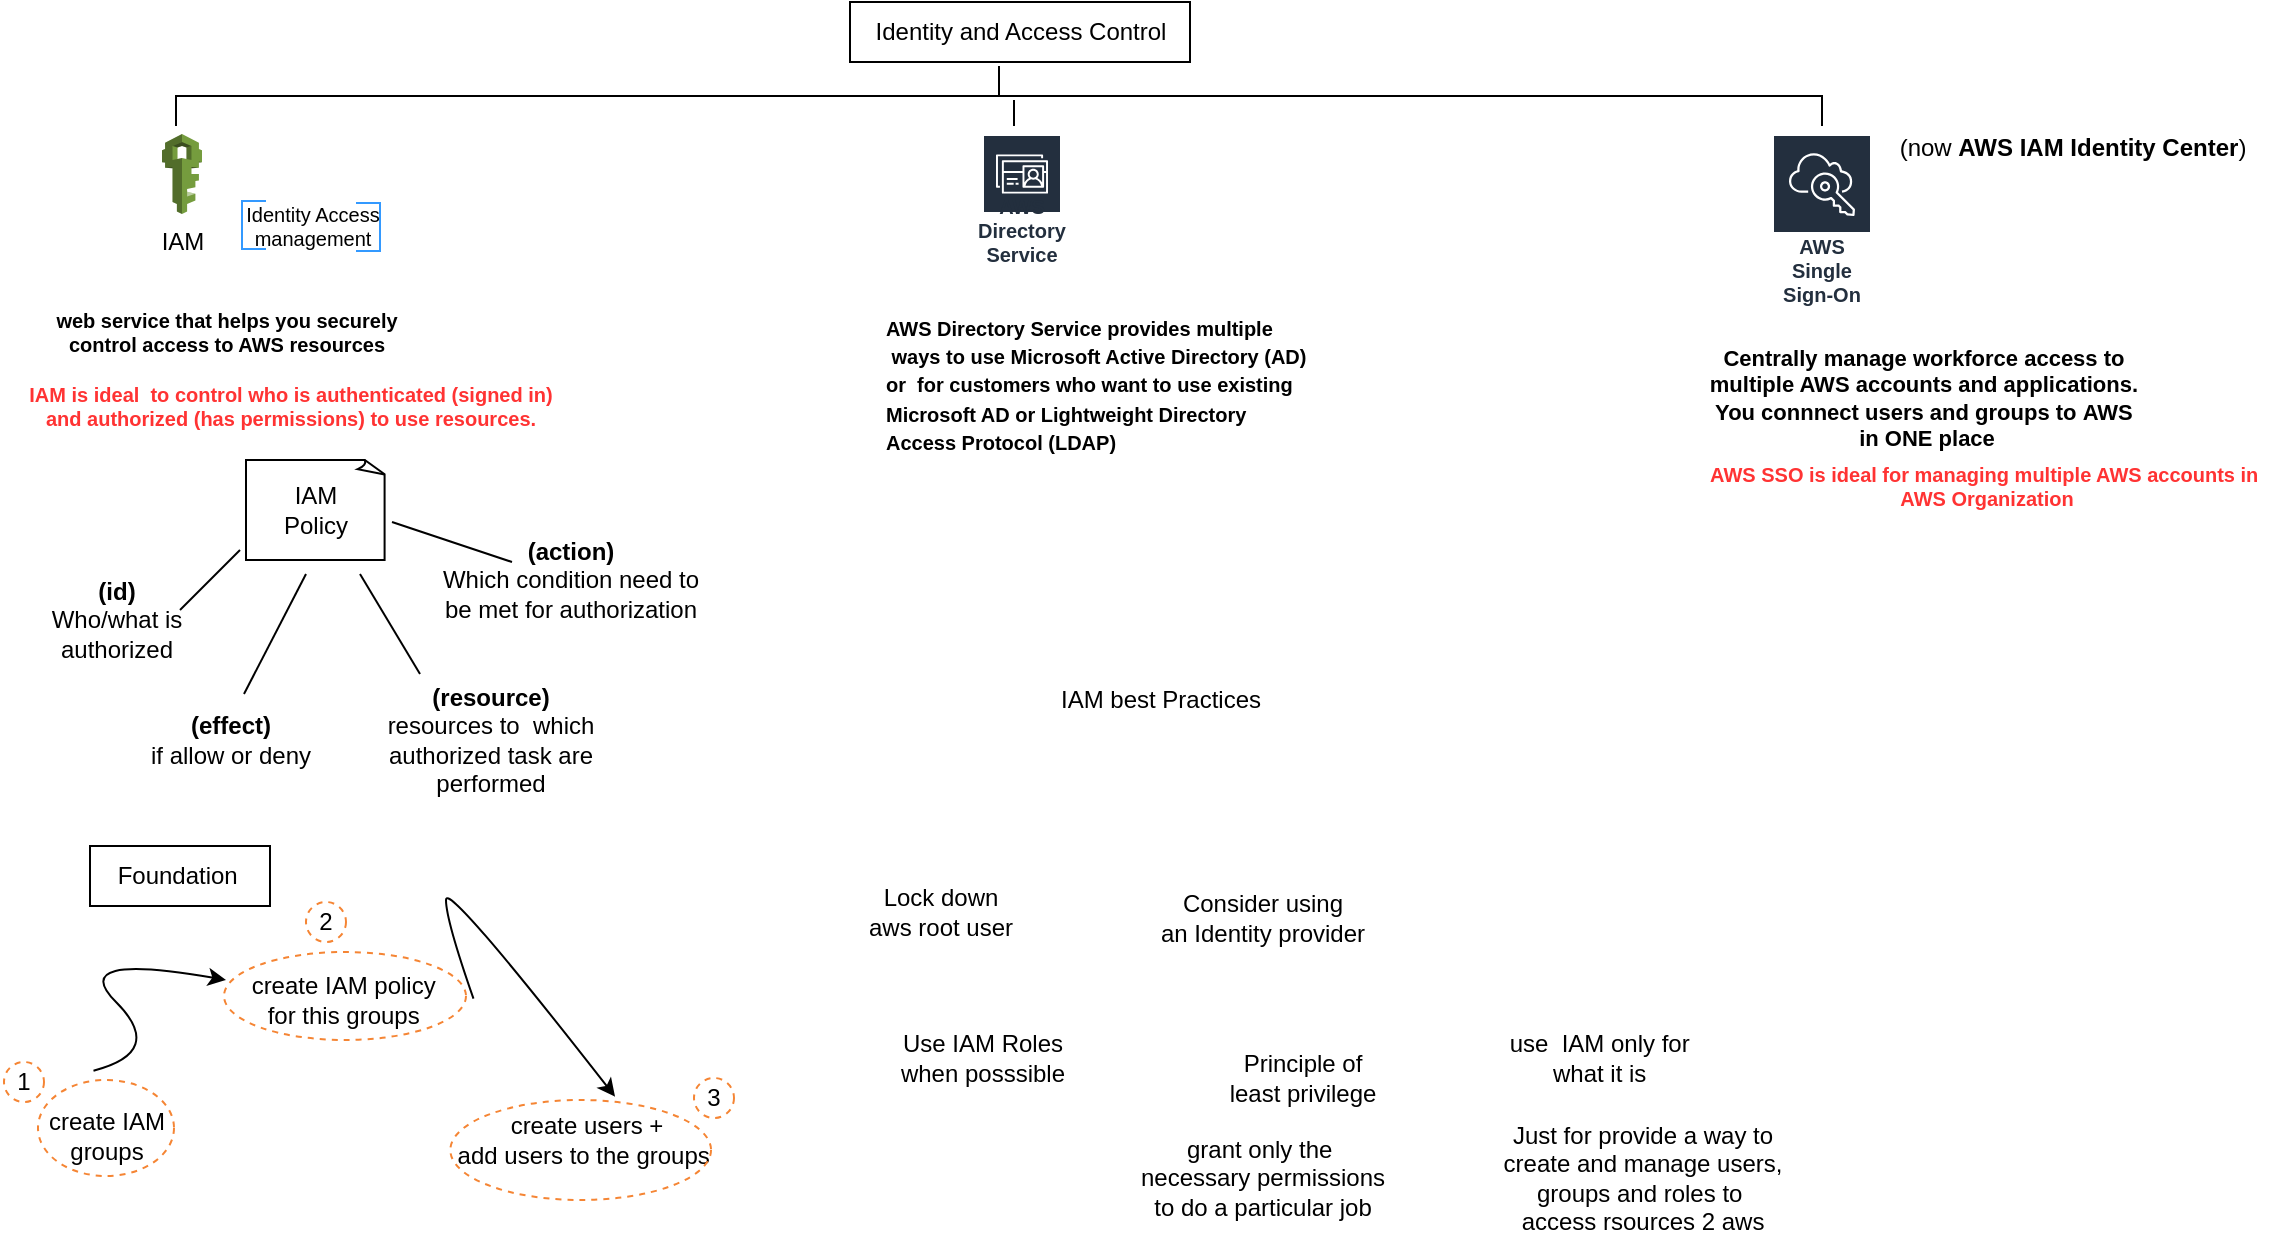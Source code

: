<mxfile version="20.2.2" type="github">
  <diagram id="OgJnFtuqC-TfCC11IxQE" name="Page-1">
    <mxGraphModel dx="804" dy="550" grid="1" gridSize="10" guides="1" tooltips="1" connect="1" arrows="1" fold="1" page="1" pageScale="1" pageWidth="1169" pageHeight="827" math="0" shadow="0">
      <root>
        <mxCell id="0" />
        <mxCell id="1" parent="0" />
        <mxCell id="KO169NFU9r2nEMWuAxQc-47" value="" style="group" parent="1" vertex="1" connectable="0">
          <mxGeometry x="242" y="571" width="150" height="50" as="geometry" />
        </mxCell>
        <mxCell id="KO169NFU9r2nEMWuAxQc-41" value="create users +&lt;br&gt;add users to the groups&amp;nbsp;" style="text;html=1;align=center;verticalAlign=middle;resizable=0;points=[];autosize=1;strokeColor=none;fillColor=none;fontSize=12;fontColor=#000000;" parent="KO169NFU9r2nEMWuAxQc-47" vertex="1">
          <mxGeometry x="-5.172" width="150" height="40" as="geometry" />
        </mxCell>
        <mxCell id="KO169NFU9r2nEMWuAxQc-44" value="" style="ellipse;whiteSpace=wrap;html=1;fontSize=12;fontColor=#000000;strokeColor=#F58534;fillColor=none;dashed=1;" parent="KO169NFU9r2nEMWuAxQc-47" vertex="1">
          <mxGeometry x="2.172" width="130.345" height="50" as="geometry" />
        </mxCell>
        <mxCell id="KO169NFU9r2nEMWuAxQc-45" value="" style="group" parent="1" vertex="1" connectable="0">
          <mxGeometry x="32" y="561" width="80" height="48" as="geometry" />
        </mxCell>
        <mxCell id="KO169NFU9r2nEMWuAxQc-39" value="create IAM &lt;br&gt;groups" style="text;html=1;align=center;verticalAlign=middle;resizable=0;points=[];autosize=1;strokeColor=none;fillColor=none;fontSize=12;fontColor=#000000;" parent="KO169NFU9r2nEMWuAxQc-45" vertex="1">
          <mxGeometry y="8" width="80" height="40" as="geometry" />
        </mxCell>
        <mxCell id="KO169NFU9r2nEMWuAxQc-42" value="" style="ellipse;whiteSpace=wrap;html=1;fontSize=12;fontColor=#000000;strokeColor=#F58534;fillColor=none;dashed=1;" parent="KO169NFU9r2nEMWuAxQc-45" vertex="1">
          <mxGeometry x="6" width="68" height="48" as="geometry" />
        </mxCell>
        <mxCell id="KO169NFU9r2nEMWuAxQc-6" value="&lt;font color=&quot;#000000&quot; style=&quot;&quot;&gt;&lt;span style=&quot;font-size: 12px;&quot;&gt;(now&amp;nbsp;&lt;b&gt;AWS IAM Identity Center&lt;/b&gt;&lt;/span&gt;&lt;span style=&quot;font-size: 12px;&quot;&gt;)&lt;/span&gt;&lt;/font&gt;" style="text;html=1;align=center;verticalAlign=middle;resizable=0;points=[];autosize=1;strokeColor=none;fillColor=none;fontSize=10;fontColor=#FF3333;" parent="1" vertex="1">
          <mxGeometry x="955" y="80" width="200" height="30" as="geometry" />
        </mxCell>
        <mxCell id="KO169NFU9r2nEMWuAxQc-1" value="Identity and Access Control" style="text;html=1;align=center;verticalAlign=middle;resizable=0;points=[];autosize=1;strokeColor=default;fillColor=none;" parent="1" vertex="1">
          <mxGeometry x="444" y="22" width="170" height="30" as="geometry" />
        </mxCell>
        <mxCell id="KO169NFU9r2nEMWuAxQc-5" value="&lt;font style=&quot;font-size: 10px;&quot;&gt;&lt;b style=&quot;&quot;&gt;AWS Directory Service provides multiple&lt;br&gt;&amp;nbsp;ways to use Microsoft Active Directory (AD) &lt;br&gt;or&amp;nbsp;&amp;nbsp;for customers who want to use existing &lt;br&gt;Microsoft AD or Lightweight Directory &lt;br&gt;Access Protocol (LDAP)&lt;/b&gt;&lt;/font&gt;" style="text;html=1;align=left;verticalAlign=middle;resizable=0;points=[];autosize=1;strokeColor=none;fillColor=none;" parent="1" vertex="1">
          <mxGeometry x="460" y="167.5" width="230" height="90" as="geometry" />
        </mxCell>
        <mxCell id="KO169NFU9r2nEMWuAxQc-12" value="&lt;div style=&quot;font-size: 11px;&quot;&gt;&lt;b&gt;&lt;font style=&quot;font-size: 11px;&quot;&gt;Centrally manage workforce access to&amp;nbsp;&lt;/font&gt;&lt;/b&gt;&lt;/div&gt;&lt;div style=&quot;font-size: 11px;&quot;&gt;&lt;b&gt;&lt;font style=&quot;font-size: 11px;&quot;&gt;multiple AWS accounts and applications.&amp;nbsp;&lt;/font&gt;&lt;/b&gt;&lt;/div&gt;&lt;div style=&quot;font-size: 11px;&quot;&gt;&lt;b&gt;&lt;font style=&quot;font-size: 11px;&quot;&gt;You connnect users and groups to&amp;nbsp;&lt;/font&gt;&lt;/b&gt;&lt;b style=&quot;background-color: initial;&quot;&gt;AWS&amp;nbsp;&lt;/b&gt;&lt;/div&gt;&lt;div style=&quot;font-size: 11px;&quot;&gt;&lt;b style=&quot;background-color: initial;&quot;&gt;in ONE place&lt;/b&gt;&lt;/div&gt;" style="text;html=1;align=center;verticalAlign=middle;resizable=0;points=[];autosize=1;strokeColor=none;fillColor=none;fontSize=12;fontColor=#000000;" parent="1" vertex="1">
          <mxGeometry x="862" y="184.5" width="240" height="70" as="geometry" />
        </mxCell>
        <mxCell id="KO169NFU9r2nEMWuAxQc-14" value="Identity Access&lt;br&gt;management" style="text;html=1;align=center;verticalAlign=middle;resizable=0;points=[];autosize=1;strokeColor=none;fillColor=none;fontSize=10;fontColor=#000000;" parent="1" vertex="1">
          <mxGeometry x="130" y="114" width="90" height="40" as="geometry" />
        </mxCell>
        <mxCell id="KO169NFU9r2nEMWuAxQc-17" value="" style="strokeWidth=1;html=1;shape=mxgraph.flowchart.annotation_1;align=left;pointerEvents=1;fontColor=#000033;fillColor=none;strokeColor=#3399FF;" parent="1" vertex="1">
          <mxGeometry x="140" y="121.5" width="12" height="24" as="geometry" />
        </mxCell>
        <mxCell id="KO169NFU9r2nEMWuAxQc-18" value="" style="strokeWidth=1;html=1;shape=mxgraph.flowchart.annotation_1;align=left;pointerEvents=1;fontColor=#000033;fillColor=none;direction=west;strokeColor=#3399FF;" parent="1" vertex="1">
          <mxGeometry x="197" y="122.5" width="12" height="24" as="geometry" />
        </mxCell>
        <mxCell id="KO169NFU9r2nEMWuAxQc-19" value="AWS SSO is ideal for managing multiple AWS accounts in&amp;nbsp;&lt;br&gt;AWS Organization" style="text;html=1;align=center;verticalAlign=middle;resizable=0;points=[];autosize=1;strokeColor=none;fillColor=none;fontSize=10;fontColor=#FF3333;fontStyle=1" parent="1" vertex="1">
          <mxGeometry x="862" y="244" width="300" height="40" as="geometry" />
        </mxCell>
        <mxCell id="KO169NFU9r2nEMWuAxQc-20" value="&lt;font color=&quot;#000000&quot;&gt;web service that helps you securely &lt;br&gt;control access to AWS resources&lt;/font&gt;" style="text;html=1;align=center;verticalAlign=middle;resizable=0;points=[];autosize=1;strokeColor=none;fillColor=none;fontSize=10;fontColor=#FF3333;fontStyle=1" parent="1" vertex="1">
          <mxGeometry x="37" y="166.5" width="190" height="40" as="geometry" />
        </mxCell>
        <mxCell id="KO169NFU9r2nEMWuAxQc-21" value="&lt;font color=&quot;#ff3333&quot;&gt;&lt;b&gt;IAM is ideal&amp;nbsp; to control&amp;nbsp;who is authenticated (signed in)&lt;br&gt;&amp;nbsp;and authorized (has permissions) to use resources.&amp;nbsp;&lt;/b&gt;&lt;/font&gt;" style="text;html=1;align=center;verticalAlign=middle;resizable=0;points=[];autosize=1;strokeColor=none;fillColor=none;fontSize=10;fontColor=#000000;" parent="1" vertex="1">
          <mxGeometry x="19" y="204" width="290" height="40" as="geometry" />
        </mxCell>
        <mxCell id="KO169NFU9r2nEMWuAxQc-24" value="IAM" style="outlineConnect=0;dashed=0;verticalLabelPosition=bottom;verticalAlign=top;align=center;html=1;shape=mxgraph.aws3.iam;fillColor=#759C3E;gradientColor=none;fontSize=12;fontColor=#000000;strokeColor=#000000;" parent="1" vertex="1">
          <mxGeometry x="100" y="88" width="20" height="40" as="geometry" />
        </mxCell>
        <mxCell id="KO169NFU9r2nEMWuAxQc-26" value="AWS Directory Service" style="sketch=0;outlineConnect=0;fontColor=#232F3E;gradientColor=none;strokeColor=#ffffff;fillColor=#232F3E;dashed=0;verticalLabelPosition=middle;verticalAlign=bottom;align=center;html=1;whiteSpace=wrap;fontSize=10;fontStyle=1;spacing=3;shape=mxgraph.aws4.productIcon;prIcon=mxgraph.aws4.directory_service;" parent="1" vertex="1">
          <mxGeometry x="510" y="88" width="40" height="70" as="geometry" />
        </mxCell>
        <mxCell id="KO169NFU9r2nEMWuAxQc-27" value="AWS Single Sign-On" style="sketch=0;outlineConnect=0;fontColor=#232F3E;gradientColor=none;strokeColor=#ffffff;fillColor=#232F3E;dashed=0;verticalLabelPosition=middle;verticalAlign=bottom;align=center;html=1;whiteSpace=wrap;fontSize=10;fontStyle=1;spacing=3;shape=mxgraph.aws4.productIcon;prIcon=mxgraph.aws4.single_sign_on;" parent="1" vertex="1">
          <mxGeometry x="905" y="88" width="50" height="90" as="geometry" />
        </mxCell>
        <mxCell id="KO169NFU9r2nEMWuAxQc-29" value="IAM&lt;br&gt;Policy" style="whiteSpace=wrap;html=1;shape=mxgraph.basic.document;fontSize=12;fontColor=#000000;strokeColor=#000000;fillColor=none;" parent="1" vertex="1">
          <mxGeometry x="142" y="251" width="70" height="50" as="geometry" />
        </mxCell>
        <mxCell id="KO169NFU9r2nEMWuAxQc-30" value="&lt;b&gt;(id)&lt;br&gt;&lt;/b&gt;Who/what is &lt;br&gt;authorized" style="text;html=1;align=center;verticalAlign=middle;resizable=0;points=[];autosize=1;strokeColor=none;fillColor=none;fontSize=12;fontColor=#000000;" parent="1" vertex="1">
          <mxGeometry x="32" y="301" width="90" height="60" as="geometry" />
        </mxCell>
        <mxCell id="KO169NFU9r2nEMWuAxQc-31" value="&lt;b&gt;(action)&lt;/b&gt;&lt;br&gt;Which condition need to &lt;br&gt;be met for authorization" style="text;html=1;align=center;verticalAlign=middle;resizable=0;points=[];autosize=1;strokeColor=none;fillColor=none;fontSize=12;fontColor=#000000;" parent="1" vertex="1">
          <mxGeometry x="229" y="281" width="150" height="60" as="geometry" />
        </mxCell>
        <mxCell id="KO169NFU9r2nEMWuAxQc-32" value="&lt;b&gt;(effect)&lt;/b&gt;&lt;br&gt;if allow or deny&lt;br&gt;" style="text;html=1;align=center;verticalAlign=middle;resizable=0;points=[];autosize=1;strokeColor=none;fillColor=none;fontSize=12;fontColor=#000000;" parent="1" vertex="1">
          <mxGeometry x="84" y="371" width="100" height="40" as="geometry" />
        </mxCell>
        <mxCell id="KO169NFU9r2nEMWuAxQc-33" value="&lt;b&gt;(resource)&lt;/b&gt;&lt;br&gt;resources to&amp;nbsp; which &lt;br&gt;authorized task are &lt;br&gt;performed" style="text;html=1;align=center;verticalAlign=middle;resizable=0;points=[];autosize=1;strokeColor=none;fillColor=none;fontSize=12;fontColor=#000000;" parent="1" vertex="1">
          <mxGeometry x="199" y="356" width="130" height="70" as="geometry" />
        </mxCell>
        <mxCell id="KO169NFU9r2nEMWuAxQc-34" value="" style="endArrow=none;html=1;rounded=0;fontSize=12;fontColor=#000000;" parent="1" edge="1">
          <mxGeometry width="50" height="50" relative="1" as="geometry">
            <mxPoint x="109" y="326" as="sourcePoint" />
            <mxPoint x="139" y="296" as="targetPoint" />
          </mxGeometry>
        </mxCell>
        <mxCell id="KO169NFU9r2nEMWuAxQc-35" value="" style="endArrow=none;html=1;rounded=0;fontSize=12;fontColor=#000000;" parent="1" edge="1">
          <mxGeometry width="50" height="50" relative="1" as="geometry">
            <mxPoint x="141" y="368" as="sourcePoint" />
            <mxPoint x="172" y="308" as="targetPoint" />
          </mxGeometry>
        </mxCell>
        <mxCell id="KO169NFU9r2nEMWuAxQc-36" value="" style="endArrow=none;html=1;rounded=0;fontSize=12;fontColor=#000000;" parent="1" edge="1">
          <mxGeometry width="50" height="50" relative="1" as="geometry">
            <mxPoint x="229" y="358" as="sourcePoint" />
            <mxPoint x="199" y="308" as="targetPoint" />
          </mxGeometry>
        </mxCell>
        <mxCell id="KO169NFU9r2nEMWuAxQc-37" value="" style="endArrow=none;html=1;rounded=0;fontSize=12;fontColor=#000000;" parent="1" edge="1">
          <mxGeometry width="50" height="50" relative="1" as="geometry">
            <mxPoint x="275" y="302" as="sourcePoint" />
            <mxPoint x="215" y="282" as="targetPoint" />
          </mxGeometry>
        </mxCell>
        <mxCell id="KO169NFU9r2nEMWuAxQc-38" value="Foundation&amp;nbsp;" style="text;html=1;align=center;verticalAlign=middle;resizable=0;points=[];autosize=1;strokeColor=#000000;fillColor=none;fontSize=12;fontColor=#000000;" parent="1" vertex="1">
          <mxGeometry x="64" y="444" width="90" height="30" as="geometry" />
        </mxCell>
        <mxCell id="KO169NFU9r2nEMWuAxQc-46" value="" style="group" parent="1" vertex="1" connectable="0">
          <mxGeometry x="131" y="497" width="121" height="44" as="geometry" />
        </mxCell>
        <mxCell id="KO169NFU9r2nEMWuAxQc-43" value="" style="ellipse;whiteSpace=wrap;html=1;fontSize=12;fontColor=#000000;strokeColor=#F58534;fillColor=none;dashed=1;" parent="KO169NFU9r2nEMWuAxQc-46" vertex="1">
          <mxGeometry width="121" height="44" as="geometry" />
        </mxCell>
        <mxCell id="KO169NFU9r2nEMWuAxQc-40" value="create IAM policy&amp;nbsp;&lt;br&gt;for this groups&amp;nbsp;" style="text;html=1;align=center;verticalAlign=middle;resizable=0;points=[];autosize=1;strokeColor=none;fillColor=none;fontSize=12;fontColor=#000000;" parent="KO169NFU9r2nEMWuAxQc-46" vertex="1">
          <mxGeometry x="1" y="4" width="120" height="40" as="geometry" />
        </mxCell>
        <mxCell id="KO169NFU9r2nEMWuAxQc-48" value="" style="curved=1;endArrow=classic;html=1;rounded=0;fontSize=12;fontColor=#000000;exitX=0.408;exitY=-0.097;exitDx=0;exitDy=0;exitPerimeter=0;" parent="1" source="KO169NFU9r2nEMWuAxQc-42" edge="1">
          <mxGeometry width="50" height="50" relative="1" as="geometry">
            <mxPoint x="52" y="547" as="sourcePoint" />
            <mxPoint x="132" y="511" as="targetPoint" />
            <Array as="points">
              <mxPoint x="102" y="547" />
              <mxPoint x="52" y="497" />
            </Array>
          </mxGeometry>
        </mxCell>
        <mxCell id="KO169NFU9r2nEMWuAxQc-49" value="" style="curved=1;endArrow=classic;html=1;rounded=0;fontSize=12;fontColor=#000000;exitX=0.408;exitY=-0.097;exitDx=0;exitDy=0;exitPerimeter=0;entryX=0.598;entryY=-0.041;entryDx=0;entryDy=0;entryPerimeter=0;" parent="1" target="KO169NFU9r2nEMWuAxQc-41" edge="1">
          <mxGeometry width="50" height="50" relative="1" as="geometry">
            <mxPoint x="255.74" y="520.34" as="sourcePoint" />
            <mxPoint x="321.996" y="474.996" as="targetPoint" />
            <Array as="points">
              <mxPoint x="242" y="481" />
              <mxPoint x="241.996" y="460.996" />
            </Array>
          </mxGeometry>
        </mxCell>
        <mxCell id="KO169NFU9r2nEMWuAxQc-50" value="1" style="ellipse;whiteSpace=wrap;html=1;aspect=fixed;dashed=1;fontSize=12;fontColor=#000000;strokeColor=#F58534;fillColor=none;" parent="1" vertex="1">
          <mxGeometry x="21" y="552" width="20" height="20" as="geometry" />
        </mxCell>
        <mxCell id="KO169NFU9r2nEMWuAxQc-55" value="2" style="ellipse;whiteSpace=wrap;html=1;aspect=fixed;dashed=1;fontSize=12;fontColor=#000000;strokeColor=#F58534;fillColor=none;" parent="1" vertex="1">
          <mxGeometry x="172" y="472" width="20" height="20" as="geometry" />
        </mxCell>
        <mxCell id="KO169NFU9r2nEMWuAxQc-57" value="3" style="ellipse;whiteSpace=wrap;html=1;aspect=fixed;dashed=1;fontSize=12;fontColor=#000000;strokeColor=#F58534;fillColor=none;" parent="1" vertex="1">
          <mxGeometry x="366" y="560" width="20" height="20" as="geometry" />
        </mxCell>
        <mxCell id="KO169NFU9r2nEMWuAxQc-58" value="" style="strokeWidth=1;html=1;shape=mxgraph.flowchart.annotation_2;align=left;labelPosition=right;pointerEvents=1;fontSize=12;fontColor=#000000;fillColor=none;direction=south;" parent="1" vertex="1">
          <mxGeometry x="107" y="54" width="823" height="30" as="geometry" />
        </mxCell>
        <mxCell id="KO169NFU9r2nEMWuAxQc-60" value="" style="endArrow=none;html=1;rounded=0;fontSize=12;fontColor=#000000;" parent="1" edge="1">
          <mxGeometry width="50" height="50" relative="1" as="geometry">
            <mxPoint x="526" y="84" as="sourcePoint" />
            <mxPoint x="526" y="71" as="targetPoint" />
          </mxGeometry>
        </mxCell>
        <mxCell id="KO169NFU9r2nEMWuAxQc-61" value="IAM best Practices" style="text;html=1;align=center;verticalAlign=middle;resizable=0;points=[];autosize=1;strokeColor=none;fillColor=none;fontSize=12;fontColor=#000000;" parent="1" vertex="1">
          <mxGeometry x="539" y="356" width="120" height="30" as="geometry" />
        </mxCell>
        <mxCell id="cayYK2lsRnTGkKL964Ff-1" value="Lock down&lt;br&gt;aws root user" style="text;html=1;align=center;verticalAlign=middle;resizable=0;points=[];autosize=1;strokeColor=none;fillColor=none;" vertex="1" parent="1">
          <mxGeometry x="439" y="457" width="100" height="40" as="geometry" />
        </mxCell>
        <mxCell id="cayYK2lsRnTGkKL964Ff-2" value="Use IAM Roles &lt;br&gt;when posssible" style="text;html=1;align=center;verticalAlign=middle;resizable=0;points=[];autosize=1;strokeColor=none;fillColor=none;" vertex="1" parent="1">
          <mxGeometry x="455" y="530" width="110" height="40" as="geometry" />
        </mxCell>
        <mxCell id="cayYK2lsRnTGkKL964Ff-3" value="Consider using&lt;br&gt;an Identity provider" style="text;html=1;align=center;verticalAlign=middle;resizable=0;points=[];autosize=1;strokeColor=none;fillColor=none;" vertex="1" parent="1">
          <mxGeometry x="585" y="460" width="130" height="40" as="geometry" />
        </mxCell>
        <mxCell id="cayYK2lsRnTGkKL964Ff-4" value="Principle of&lt;br&gt;least privilege" style="text;html=1;align=center;verticalAlign=middle;resizable=0;points=[];autosize=1;strokeColor=none;fillColor=none;" vertex="1" parent="1">
          <mxGeometry x="620" y="540" width="100" height="40" as="geometry" />
        </mxCell>
        <mxCell id="cayYK2lsRnTGkKL964Ff-5" value="grant only the&amp;nbsp;&lt;br&gt;necessary permissions&lt;br&gt;to do a particular job" style="text;html=1;align=center;verticalAlign=middle;resizable=0;points=[];autosize=1;strokeColor=none;fillColor=none;" vertex="1" parent="1">
          <mxGeometry x="575" y="580" width="150" height="60" as="geometry" />
        </mxCell>
        <mxCell id="cayYK2lsRnTGkKL964Ff-6" value="use&amp;nbsp; IAM only for&amp;nbsp;&lt;br&gt;what it is&amp;nbsp;" style="text;html=1;align=center;verticalAlign=middle;resizable=0;points=[];autosize=1;strokeColor=none;fillColor=none;" vertex="1" parent="1">
          <mxGeometry x="760" y="530" width="120" height="40" as="geometry" />
        </mxCell>
        <mxCell id="cayYK2lsRnTGkKL964Ff-7" value="Just for provide a way to&lt;br&gt;create and manage users,&lt;br&gt;groups and roles to&amp;nbsp;&lt;br&gt;access rsources 2 aws" style="text;html=1;align=center;verticalAlign=middle;resizable=0;points=[];autosize=1;strokeColor=none;fillColor=none;" vertex="1" parent="1">
          <mxGeometry x="760" y="575" width="160" height="70" as="geometry" />
        </mxCell>
      </root>
    </mxGraphModel>
  </diagram>
</mxfile>
